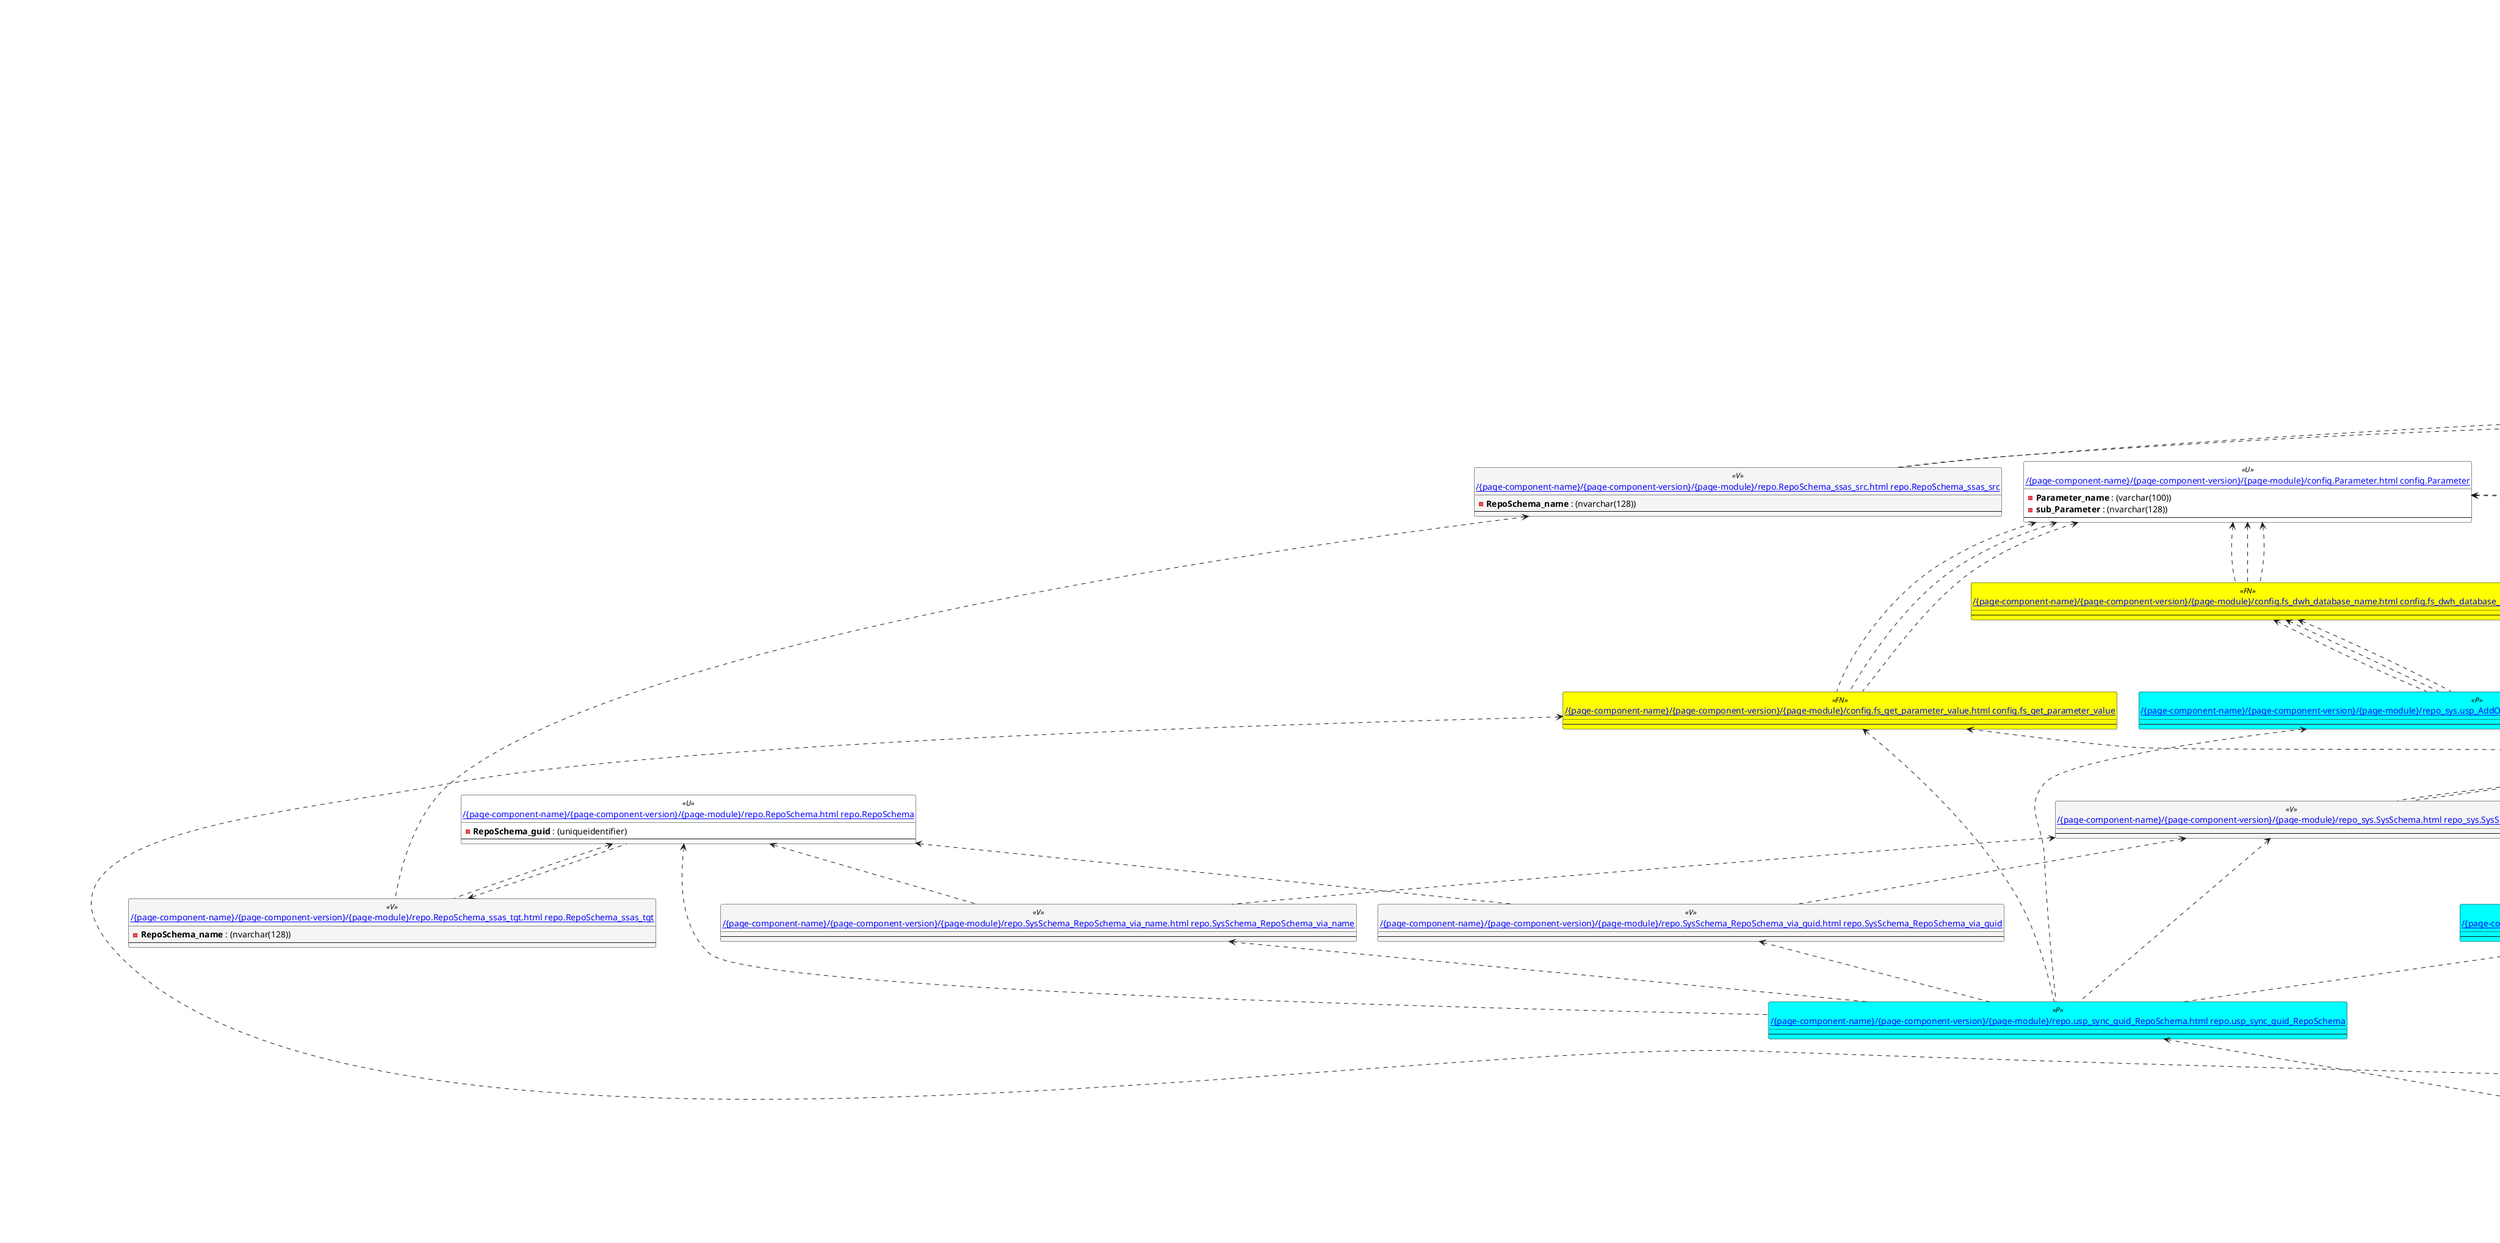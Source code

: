 @startuml
'Left to right direction
top to bottom direction
hide circle
'avoide "." issues:
set namespaceSeparator none


skinparam class {
  BackgroundColor White
  BackgroundColor<<FN>> Yellow
  BackgroundColor<<FS>> Yellow
  BackgroundColor<<FT>> LightGray
  BackgroundColor<<IF>> Yellow
  BackgroundColor<<IS>> Yellow
  BackgroundColor<<P>> Aqua
  BackgroundColor<<PC>> Aqua
  BackgroundColor<<SN>> Yellow
  BackgroundColor<<SO>> SlateBlue
  BackgroundColor<<TF>> LightGray
  BackgroundColor<<TR>> Tomato
  BackgroundColor<<U>> White
  BackgroundColor<<V>> WhiteSmoke
  BackgroundColor<<X>> Aqua
}


entity "[[{site-url}/{page-component-name}/{page-component-version}/{page-module}/config.fs_dwh_database_name.html config.fs_dwh_database_name]]" as config.fs_dwh_database_name << FN >> {
  --
}

entity "[[{site-url}/{page-component-name}/{page-component-version}/{page-module}/config.fs_get_parameter_value.html config.fs_get_parameter_value]]" as config.fs_get_parameter_value << FN >> {
  --
}

entity "[[{site-url}/{page-component-name}/{page-component-version}/{page-module}/config.ftv_dwh_database.html config.ftv_dwh_database]]" as config.ftv_dwh_database << IF >> {
  --
}

entity "[[{site-url}/{page-component-name}/{page-component-version}/{page-module}/config.ftv_get_parameter_value.html config.ftv_get_parameter_value]]" as config.ftv_get_parameter_value << IF >> {
  --
}

entity "[[{site-url}/{page-component-name}/{page-component-version}/{page-module}/config.Parameter.html config.Parameter]]" as config.Parameter << U >> {
  - **Parameter_name** : (varchar(100))
  - **sub_Parameter** : (nvarchar(128))
  --
}

entity "[[{site-url}/{page-component-name}/{page-component-version}/{page-module}/configT.spt_values.html configT.spt_values]]" as configT.spt_values << U >> {
  --
}

entity "[[{site-url}/{page-component-name}/{page-component-version}/{page-module}/configT.type.html configT.type]]" as configT.type << V >> {
  **type** : (nvarchar(128))
  --
}

entity "[[{site-url}/{page-component-name}/{page-component-version}/{page-module}/configT.type_level1type_level2type.html configT.type_level1type_level2type]]" as configT.type_level1type_level2type << V >> {
  **type** : (nvarchar(128))
  --
}

entity "[[{site-url}/{page-component-name}/{page-component-version}/{page-module}/logs.ExecutionLog.html logs.ExecutionLog]]" as logs.ExecutionLog << U >> {
  --
}

entity "[[{site-url}/{page-component-name}/{page-component-version}/{page-module}/logs.usp_ExecutionLog_insert.html logs.usp_ExecutionLog_insert]]" as logs.usp_ExecutionLog_insert << P >> {
  --
}

entity "[[{site-url}/{page-component-name}/{page-component-version}/{page-module}/property.fs_get_RepoObjectColumnProperty_nvarchar.html property.fs_get_RepoObjectColumnProperty_nvarchar]]" as property.fs_get_RepoObjectColumnProperty_nvarchar << FN >> {
  --
}

entity "[[{site-url}/{page-component-name}/{page-component-version}/{page-module}/property.RepoObjectColumnProperty.html property.RepoObjectColumnProperty]]" as property.RepoObjectColumnProperty << U >> {
  - **RepoObjectColumnProperty_id** : (int)
  --
}

entity "[[{site-url}/{page-component-name}/{page-component-version}/{page-module}/reference.RepoObjectColumnSource_virtual.html reference.RepoObjectColumnSource_virtual]]" as reference.RepoObjectColumnSource_virtual << U >> {
  - **RepoObjectColumn_guid** : (uniqueidentifier)
  - **Source_RepoObjectColumn_guid** : (uniqueidentifier)
  --
}

entity "[[{site-url}/{page-component-name}/{page-component-version}/{page-module}/reference.RepoObjectSource_virtual.html reference.RepoObjectSource_virtual]]" as reference.RepoObjectSource_virtual << U >> {
  - **RepoObject_guid** : (uniqueidentifier)
  - **Source_RepoObject_guid** : (uniqueidentifier)
  --
}

entity "[[{site-url}/{page-component-name}/{page-component-version}/{page-module}/repo.IndexColumn_virtual.html repo.IndexColumn_virtual]]" as repo.IndexColumn_virtual << U >> {
  - **index_guid** : (uniqueidentifier)
  - **index_column_id** : (int)
  --
}

entity "[[{site-url}/{page-component-name}/{page-component-version}/{page-module}/repo.RepoObject.html repo.RepoObject]]" as repo.RepoObject << U >> {
  - **RepoObject_guid** : (uniqueidentifier)
  --
}

entity "[[{site-url}/{page-component-name}/{page-component-version}/{page-module}/repo.RepoObject_persistence.html repo.RepoObject_persistence]]" as repo.RepoObject_persistence << U >> {
  - **target_RepoObject_guid** : (uniqueidentifier)
  --
}

entity "[[{site-url}/{page-component-name}/{page-component-version}/{page-module}/repo.RepoObject_RequiredRepoObjectMerge.html repo.RepoObject_RequiredRepoObjectMerge]]" as repo.RepoObject_RequiredRepoObjectMerge << V >> {
  - **RepoObject_guid** : (uniqueidentifier)
  --
}

entity "[[{site-url}/{page-component-name}/{page-component-version}/{page-module}/repo.RepoObject_SSAS_src.html repo.RepoObject_SSAS_src]]" as repo.RepoObject_SSAS_src << V >> {
  - **RepoObject_guid** : (uniqueidentifier)
  --
}

entity "[[{site-url}/{page-component-name}/{page-component-version}/{page-module}/repo.RepoObject_SSAS_tgt.html repo.RepoObject_SSAS_tgt]]" as repo.RepoObject_SSAS_tgt << V >> {
  - **RepoObject_guid** : (uniqueidentifier)
  --
}

entity "[[{site-url}/{page-component-name}/{page-component-version}/{page-module}/repo.RepoObjectColumn.html repo.RepoObjectColumn]]" as repo.RepoObjectColumn << U >> {
  - **RepoObjectColumn_guid** : (uniqueidentifier)
  --
}

entity "[[{site-url}/{page-component-name}/{page-component-version}/{page-module}/repo.RepoObjectColumn_gross.html repo.RepoObjectColumn_gross]]" as repo.RepoObjectColumn_gross << V >> {
  - **RepoObjectColumn_guid** : (uniqueidentifier)
  --
}

entity "[[{site-url}/{page-component-name}/{page-component-version}/{page-module}/repo.RepoObjectColumn_HistValidColums_setpoint.html repo.RepoObjectColumn_HistValidColums_setpoint]]" as repo.RepoObjectColumn_HistValidColums_setpoint << V >> {
  - **RepoObject_guid** : (uniqueidentifier)
  **RepoObjectColumn_name** : (sysname)
  --
}

entity "[[{site-url}/{page-component-name}/{page-component-version}/{page-module}/repo.RepoObjectColumn_RequiredRepoObjectColumnMerge.html repo.RepoObjectColumn_RequiredRepoObjectColumnMerge]]" as repo.RepoObjectColumn_RequiredRepoObjectColumnMerge << V >> {
  --
}

entity "[[{site-url}/{page-component-name}/{page-component-version}/{page-module}/repo.RepoObjectColumn_SSAS_src.html repo.RepoObjectColumn_SSAS_src]]" as repo.RepoObjectColumn_SSAS_src << V >> {
  - **RepoObjectColumn_guid** : (uniqueidentifier)
  --
}

entity "[[{site-url}/{page-component-name}/{page-component-version}/{page-module}/repo.RepoObjectColumn_SSAS_tgt.html repo.RepoObjectColumn_SSAS_tgt]]" as repo.RepoObjectColumn_SSAS_tgt << V >> {
  - **RepoObjectColumn_guid** : (uniqueidentifier)
  --
}

entity "[[{site-url}/{page-component-name}/{page-component-version}/{page-module}/repo.RepoSchema.html repo.RepoSchema]]" as repo.RepoSchema << U >> {
  - **RepoSchema_guid** : (uniqueidentifier)
  --
}

entity "[[{site-url}/{page-component-name}/{page-component-version}/{page-module}/repo.RepoSchema_ssas_src.html repo.RepoSchema_ssas_src]]" as repo.RepoSchema_ssas_src << V >> {
  - **RepoSchema_name** : (nvarchar(128))
  --
}

entity "[[{site-url}/{page-component-name}/{page-component-version}/{page-module}/repo.RepoSchema_ssas_tgt.html repo.RepoSchema_ssas_tgt]]" as repo.RepoSchema_ssas_tgt << V >> {
  - **RepoSchema_name** : (nvarchar(128))
  --
}

entity "[[{site-url}/{page-component-name}/{page-component-version}/{page-module}/repo.SysColumn_RepoObjectColumn_via_guid.html repo.SysColumn_RepoObjectColumn_via_guid]]" as repo.SysColumn_RepoObjectColumn_via_guid << V >> {
  --
}

entity "[[{site-url}/{page-component-name}/{page-component-version}/{page-module}/repo.SysColumn_RepoObjectColumn_via_name.html repo.SysColumn_RepoObjectColumn_via_name]]" as repo.SysColumn_RepoObjectColumn_via_name << V >> {
  --
}

entity "[[{site-url}/{page-component-name}/{page-component-version}/{page-module}/repo.SysObject_RepoObject_via_guid.html repo.SysObject_RepoObject_via_guid]]" as repo.SysObject_RepoObject_via_guid << V >> {
  --
}

entity "[[{site-url}/{page-component-name}/{page-component-version}/{page-module}/repo.SysObject_RepoObject_via_name.html repo.SysObject_RepoObject_via_name]]" as repo.SysObject_RepoObject_via_name << V >> {
  --
}

entity "[[{site-url}/{page-component-name}/{page-component-version}/{page-module}/repo.SysSchema_RepoSchema_via_guid.html repo.SysSchema_RepoSchema_via_guid]]" as repo.SysSchema_RepoSchema_via_guid << V >> {
  --
}

entity "[[{site-url}/{page-component-name}/{page-component-version}/{page-module}/repo.SysSchema_RepoSchema_via_name.html repo.SysSchema_RepoSchema_via_name]]" as repo.SysSchema_RepoSchema_via_name << V >> {
  --
}

entity "[[{site-url}/{page-component-name}/{page-component-version}/{page-module}/repo.usp_sync_guid.html repo.usp_sync_guid]]" as repo.usp_sync_guid << P >> {
  --
}

entity "[[{site-url}/{page-component-name}/{page-component-version}/{page-module}/repo.usp_sync_guid_RepoObject.html repo.usp_sync_guid_RepoObject]]" as repo.usp_sync_guid_RepoObject << P >> {
  --
}

entity "[[{site-url}/{page-component-name}/{page-component-version}/{page-module}/repo.usp_sync_guid_RepoObjectColumn.html repo.usp_sync_guid_RepoObjectColumn]]" as repo.usp_sync_guid_RepoObjectColumn << P >> {
  --
}

entity "[[{site-url}/{page-component-name}/{page-component-version}/{page-module}/repo.usp_sync_guid_RepoSchema.html repo.usp_sync_guid_RepoSchema]]" as repo.usp_sync_guid_RepoSchema << P >> {
  --
}

entity "[[{site-url}/{page-component-name}/{page-component-version}/{page-module}/repo_sys.ExtendedProperties.html repo_sys.ExtendedProperties]]" as repo_sys.ExtendedProperties << V >> {
  --
}

entity "[[{site-url}/{page-component-name}/{page-component-version}/{page-module}/repo_sys.SysColumn.html repo_sys.SysColumn]]" as repo_sys.SysColumn << V >> {
  --
}

entity "[[{site-url}/{page-component-name}/{page-component-version}/{page-module}/repo_sys.SysObject.html repo_sys.SysObject]]" as repo_sys.SysObject << V >> {
  --
}

entity "[[{site-url}/{page-component-name}/{page-component-version}/{page-module}/repo_sys.SysSchema.html repo_sys.SysSchema]]" as repo_sys.SysSchema << V >> {
  --
}

entity "[[{site-url}/{page-component-name}/{page-component-version}/{page-module}/repo_sys.usp_AddOrUpdateExtendedProperty.html repo_sys.usp_AddOrUpdateExtendedProperty]]" as repo_sys.usp_AddOrUpdateExtendedProperty << P >> {
  --
}

entity "[[{site-url}/{page-component-name}/{page-component-version}/{page-module}/ssas.model_json.html ssas.model_json]]" as ssas.model_json << U >> {
  - **databasename** : (nvarchar(128))
  --
}

entity "[[{site-url}/{page-component-name}/{page-component-version}/{page-module}/ssas.model_json_10.html ssas.model_json_10]]" as ssas.model_json_10 << V >> {
  - **databasename** : (nvarchar(128))
  --
}

entity "[[{site-url}/{page-component-name}/{page-component-version}/{page-module}/ssas.model_json_20.html ssas.model_json_20]]" as ssas.model_json_20 << V >> {
  - **databasename** : (nvarchar(128))
  --
}

entity "[[{site-url}/{page-component-name}/{page-component-version}/{page-module}/ssas.model_json_201_descriptions_multiline.html ssas.model_json_201_descriptions_multiline]]" as ssas.model_json_201_descriptions_multiline << V >> {
  --
}

entity "[[{site-url}/{page-component-name}/{page-component-version}/{page-module}/ssas.model_json_2011_descriptions_StrAgg.html ssas.model_json_2011_descriptions_StrAgg]]" as ssas.model_json_2011_descriptions_StrAgg << V >> {
  --
}

entity "[[{site-url}/{page-component-name}/{page-component-version}/{page-module}/ssas.model_json_31_tables.html ssas.model_json_31_tables]]" as ssas.model_json_31_tables << V >> {
  - **databasename** : (nvarchar(128))
  **tables_name** : (nvarchar(128))
  --
}

entity "[[{site-url}/{page-component-name}/{page-component-version}/{page-module}/ssas.model_json_31_tables_T.html ssas.model_json_31_tables_T]]" as ssas.model_json_31_tables_T << U >> {
  - **databasename** : (nvarchar(128))
  **tables_name** : (nvarchar(128))
  --
}

entity "[[{site-url}/{page-component-name}/{page-component-version}/{page-module}/ssas.model_json_311_tables_columns.html ssas.model_json_311_tables_columns]]" as ssas.model_json_311_tables_columns << V >> {
  - **databasename** : (nvarchar(128))
  - **tables_name** : (nvarchar(128))
  **tables_columns_name** : (nvarchar(128))
  --
}

entity "[[{site-url}/{page-component-name}/{page-component-version}/{page-module}/ssas.model_json_311_tables_columns_T.html ssas.model_json_311_tables_columns_T]]" as ssas.model_json_311_tables_columns_T << U >> {
  - **databasename** : (nvarchar(128))
  - **tables_name** : (nvarchar(128))
  **tables_columns_name** : (nvarchar(128))
  --
}

entity "[[{site-url}/{page-component-name}/{page-component-version}/{page-module}/ssas.model_json_3111_tables_columns_descriptions_multiline.html ssas.model_json_3111_tables_columns_descriptions_multiline]]" as ssas.model_json_3111_tables_columns_descriptions_multiline << V >> {
  - **databasename** : (nvarchar(128))
  - **tables_name** : (nvarchar(128))
  - **tables_columns_name** : (nvarchar(128))
  --
}

entity "[[{site-url}/{page-component-name}/{page-component-version}/{page-module}/ssas.model_json_31111_tables_columns_descriptions_StrAgg.html ssas.model_json_31111_tables_columns_descriptions_StrAgg]]" as ssas.model_json_31111_tables_columns_descriptions_StrAgg << V >> {
  - **databasename** : (nvarchar(128))
  - **tables_name** : (nvarchar(128))
  - **tables_columns_name** : (nvarchar(128))
  --
}

entity "[[{site-url}/{page-component-name}/{page-component-version}/{page-module}/ssas.model_json_3112_tables_columns_expressions_multiline.html ssas.model_json_3112_tables_columns_expressions_multiline]]" as ssas.model_json_3112_tables_columns_expressions_multiline << V >> {
  - **databasename** : (nvarchar(128))
  - **tables_name** : (nvarchar(128))
  - **tables_columns_name** : (nvarchar(128))
  --
}

entity "[[{site-url}/{page-component-name}/{page-component-version}/{page-module}/ssas.model_json_31121_tables_columns_expressions_StrAgg.html ssas.model_json_31121_tables_columns_expressions_StrAgg]]" as ssas.model_json_31121_tables_columns_expressions_StrAgg << V >> {
  - **databasename** : (nvarchar(128))
  - **tables_name** : (nvarchar(128))
  - **tables_columns_name** : (nvarchar(128))
  --
}

entity "[[{site-url}/{page-component-name}/{page-component-version}/{page-module}/sys_dwh.columns.html sys_dwh.columns]]" as sys_dwh.columns << SN >> {
  --
}

entity "[[{site-url}/{page-component-name}/{page-component-version}/{page-module}/sys_dwh.computed_columns.html sys_dwh.computed_columns]]" as sys_dwh.computed_columns << SN >> {
  --
}

entity "[[{site-url}/{page-component-name}/{page-component-version}/{page-module}/sys_dwh.default_constraints.html sys_dwh.default_constraints]]" as sys_dwh.default_constraints << SN >> {
  --
}

entity "[[{site-url}/{page-component-name}/{page-component-version}/{page-module}/sys_dwh.extended_properties.html sys_dwh.extended_properties]]" as sys_dwh.extended_properties << SN >> {
  --
}

entity "[[{site-url}/{page-component-name}/{page-component-version}/{page-module}/sys_dwh.identity_columns.html sys_dwh.identity_columns]]" as sys_dwh.identity_columns << SN >> {
  --
}

entity "[[{site-url}/{page-component-name}/{page-component-version}/{page-module}/sys_dwh.indexes.html sys_dwh.indexes]]" as sys_dwh.indexes << SN >> {
  --
}

entity "[[{site-url}/{page-component-name}/{page-component-version}/{page-module}/sys_dwh.objects.html sys_dwh.objects]]" as sys_dwh.objects << SN >> {
  --
}

entity "[[{site-url}/{page-component-name}/{page-component-version}/{page-module}/sys_dwh.parameters.html sys_dwh.parameters]]" as sys_dwh.parameters << SN >> {
  --
}

entity "[[{site-url}/{page-component-name}/{page-component-version}/{page-module}/sys_dwh.schemas.html sys_dwh.schemas]]" as sys_dwh.schemas << SN >> {
  --
}

entity "[[{site-url}/{page-component-name}/{page-component-version}/{page-module}/sys_dwh.sql_modules.html sys_dwh.sql_modules]]" as sys_dwh.sql_modules << SN >> {
  --
}

entity "[[{site-url}/{page-component-name}/{page-component-version}/{page-module}/sys_dwh.tables.html sys_dwh.tables]]" as sys_dwh.tables << SN >> {
  --
}

entity "[[{site-url}/{page-component-name}/{page-component-version}/{page-module}/sys_dwh.types.html sys_dwh.types]]" as sys_dwh.types << SN >> {
  --
}

config.fs_dwh_database_name <.. repo_sys.usp_AddOrUpdateExtendedProperty
config.fs_dwh_database_name <.. repo_sys.usp_AddOrUpdateExtendedProperty
config.fs_dwh_database_name <.. repo_sys.usp_AddOrUpdateExtendedProperty
config.fs_get_parameter_value <.. repo.usp_sync_guid_RepoObject
config.fs_get_parameter_value <.. repo.usp_sync_guid_RepoObjectColumn
config.fs_get_parameter_value <.. repo.usp_sync_guid_RepoSchema
config.ftv_dwh_database <.. repo_sys.SysColumn
config.ftv_dwh_database <.. repo_sys.ExtendedProperties
config.ftv_dwh_database <.. repo_sys.ExtendedProperties
config.ftv_dwh_database <.. repo_sys.ExtendedProperties
config.ftv_get_parameter_value <.. repo.RepoObjectColumn_HistValidColums_setpoint
config.Parameter <.. config.fs_get_parameter_value
config.Parameter <.. config.fs_get_parameter_value
config.Parameter <.. config.fs_get_parameter_value
config.Parameter <.. config.fs_dwh_database_name
config.Parameter <.. config.fs_dwh_database_name
config.Parameter <.. config.fs_dwh_database_name
config.Parameter <.. config.ftv_dwh_database
config.Parameter <.. config.ftv_get_parameter_value
configT.spt_values <.. configT.type
configT.spt_values <.. configT.type
configT.type <.. configT.type_level1type_level2type
configT.type <.. configT.type_level1type_level2type
configT.type_level1type_level2type <.. repo.usp_sync_guid_RepoObject
configT.type_level1type_level2type <.. repo.usp_sync_guid_RepoObjectColumn
logs.ExecutionLog <.. logs.usp_ExecutionLog_insert
logs.usp_ExecutionLog_insert <.. repo.usp_sync_guid_RepoObject
logs.usp_ExecutionLog_insert <.. repo.usp_sync_guid_RepoObjectColumn
logs.usp_ExecutionLog_insert <.. repo.usp_sync_guid_RepoSchema
logs.usp_ExecutionLog_insert <.. repo.usp_sync_guid
property.fs_get_RepoObjectColumnProperty_nvarchar <.. repo.RepoObjectColumn_gross
property.RepoObjectColumnProperty <.. property.fs_get_RepoObjectColumnProperty_nvarchar
reference.RepoObjectColumnSource_virtual <.. repo.usp_sync_guid_RepoObjectColumn
reference.RepoObjectSource_virtual <.. repo.usp_sync_guid_RepoObject
repo.IndexColumn_virtual <.. repo.usp_sync_guid_RepoObjectColumn
repo.RepoObject <.. repo.usp_sync_guid_RepoObject
repo.RepoObject <.. repo.usp_sync_guid_RepoObjectColumn
repo.RepoObject <.. repo.SysObject_RepoObject_via_name
repo.RepoObject <.. repo.SysObject_RepoObject_via_guid
repo.RepoObject <.. repo.SysColumn_RepoObjectColumn_via_guid
repo.RepoObject <.. repo.SysColumn_RepoObjectColumn_via_name
repo.RepoObject <.. repo.RepoObjectColumn_gross
repo.RepoObject <.. repo.RepoObject_RequiredRepoObjectMerge
repo.RepoObject <.. repo.RepoObject_SSAS_tgt
repo.RepoObject <.. repo.RepoObject_SSAS_tgt
repo.RepoObject_persistence <.. repo.RepoObjectColumn_HistValidColums_setpoint
repo.RepoObject_persistence <.. repo.RepoObjectColumn_gross
repo.RepoObject_persistence <.. repo.usp_sync_guid_RepoObject
repo.RepoObject_persistence <.. repo.usp_sync_guid_RepoObjectColumn
repo.RepoObject_RequiredRepoObjectMerge <.. repo.usp_sync_guid_RepoObject
repo.RepoObject_SSAS_src <.. repo.RepoObject_SSAS_tgt
repo.RepoObject_SSAS_src <.. repo.RepoObject_SSAS_tgt
repo.RepoObject_SSAS_tgt <.. repo.RepoObjectColumn_SSAS_tgt
repo.RepoObject_SSAS_tgt <.. repo.RepoObject
repo.RepoObject_SSAS_tgt <.. repo.RepoObject
repo.RepoObjectColumn <.. repo.SysColumn_RepoObjectColumn_via_guid
repo.RepoObjectColumn <.. repo.SysColumn_RepoObjectColumn_via_name
repo.RepoObjectColumn <.. repo.RepoObjectColumn_gross
repo.RepoObjectColumn <.. repo.RepoObjectColumn_RequiredRepoObjectColumnMerge
repo.RepoObjectColumn <.. repo.usp_sync_guid_RepoObjectColumn
repo.RepoObjectColumn <.. repo.RepoObjectColumn_SSAS_tgt
repo.RepoObjectColumn_gross <.. repo.usp_sync_guid_RepoObjectColumn
repo.RepoObjectColumn_HistValidColums_setpoint <.. repo.usp_sync_guid_RepoObjectColumn
repo.RepoObjectColumn_RequiredRepoObjectColumnMerge <.. repo.usp_sync_guid_RepoObjectColumn
repo.RepoObjectColumn_SSAS_src <.. repo.RepoObjectColumn_SSAS_tgt
repo.RepoObjectColumn_SSAS_tgt <.. repo.RepoObject_SSAS_tgt
repo.RepoObjectColumn_SSAS_tgt <.. repo.RepoObject_SSAS_tgt
repo.RepoObjectColumn_SSAS_tgt <.. repo.RepoObjectColumn
repo.RepoSchema <.. repo.SysSchema_RepoSchema_via_guid
repo.RepoSchema <.. repo.SysSchema_RepoSchema_via_name
repo.RepoSchema <.. repo.usp_sync_guid_RepoSchema
repo.RepoSchema <.. repo.RepoSchema_ssas_tgt
repo.RepoSchema_ssas_src <.. repo.RepoSchema_ssas_tgt
repo.RepoSchema_ssas_tgt <.. repo.RepoSchema
repo.SysColumn_RepoObjectColumn_via_guid <.. repo.usp_sync_guid_RepoObjectColumn
repo.SysColumn_RepoObjectColumn_via_name <.. repo.usp_sync_guid_RepoObjectColumn
repo.SysObject_RepoObject_via_guid <.. repo.usp_sync_guid_RepoObject
repo.SysObject_RepoObject_via_name <.. repo.usp_sync_guid_RepoObject
repo.SysSchema_RepoSchema_via_guid <.. repo.usp_sync_guid_RepoSchema
repo.SysSchema_RepoSchema_via_name <.. repo.usp_sync_guid_RepoSchema
repo.usp_sync_guid_RepoObject <.. repo.usp_sync_guid
repo.usp_sync_guid_RepoObjectColumn <.. repo.usp_sync_guid
repo.usp_sync_guid_RepoSchema <.. repo.usp_sync_guid
repo_sys.ExtendedProperties <.. repo_sys.SysObject
repo_sys.ExtendedProperties <.. repo_sys.SysColumn
repo_sys.ExtendedProperties <.. repo_sys.SysSchema
repo_sys.SysColumn <.. repo.SysColumn_RepoObjectColumn_via_guid
repo_sys.SysColumn <.. repo.SysColumn_RepoObjectColumn_via_name
repo_sys.SysColumn <.. repo.usp_sync_guid_RepoObjectColumn
repo_sys.SysObject <.. repo.usp_sync_guid_RepoObject
repo_sys.SysObject <.. repo.SysObject_RepoObject_via_name
repo_sys.SysObject <.. repo.SysObject_RepoObject_via_guid
repo_sys.SysObject <.. repo_sys.SysColumn
repo_sys.SysSchema <.. repo.SysSchema_RepoSchema_via_guid
repo_sys.SysSchema <.. repo.SysSchema_RepoSchema_via_name
repo_sys.SysSchema <.. repo.usp_sync_guid_RepoSchema
repo_sys.usp_AddOrUpdateExtendedProperty <.. repo.usp_sync_guid_RepoObject
repo_sys.usp_AddOrUpdateExtendedProperty <.. repo.usp_sync_guid_RepoObjectColumn
repo_sys.usp_AddOrUpdateExtendedProperty <.. repo.usp_sync_guid_RepoSchema
ssas.model_json <.. ssas.model_json_10
ssas.model_json_10 <.. ssas.model_json_20
ssas.model_json_20 <.. ssas.model_json_31_tables
ssas.model_json_20 <.. ssas.model_json_31_tables
ssas.model_json_20 <.. ssas.model_json_31_tables
ssas.model_json_20 <.. ssas.model_json_201_descriptions_multiline
ssas.model_json_20 <.. repo.RepoSchema_ssas_src
ssas.model_json_201_descriptions_multiline <.. ssas.model_json_2011_descriptions_StrAgg
ssas.model_json_2011_descriptions_StrAgg <.. repo.RepoSchema_ssas_src
ssas.model_json_31_tables <.. ssas.model_json_31_tables_T
ssas.model_json_31_tables <.. ssas.model_json_31_tables_T
ssas.model_json_31_tables <.. ssas.model_json_31_tables_T
ssas.model_json_31_tables_T <.. ssas.model_json_311_tables_columns
ssas.model_json_31_tables_T <.. repo.RepoObject_SSAS_src
ssas.model_json_31_tables_T <.. repo.RepoObject_SSAS_src
ssas.model_json_311_tables_columns <.. ssas.model_json_311_tables_columns_T
ssas.model_json_311_tables_columns_T <.. repo.RepoObjectColumn_gross
ssas.model_json_311_tables_columns_T <.. repo.RepoObjectColumn_SSAS_src
ssas.model_json_311_tables_columns_T <.. ssas.model_json_3111_tables_columns_descriptions_multiline
ssas.model_json_311_tables_columns_T <.. ssas.model_json_3112_tables_columns_expressions_multiline
ssas.model_json_3111_tables_columns_descriptions_multiline <.. ssas.model_json_31111_tables_columns_descriptions_StrAgg
ssas.model_json_31111_tables_columns_descriptions_StrAgg <.. repo.RepoObjectColumn_gross
ssas.model_json_3112_tables_columns_expressions_multiline <.. ssas.model_json_31121_tables_columns_expressions_StrAgg
ssas.model_json_31121_tables_columns_expressions_StrAgg <.. repo.RepoObjectColumn_gross
sys_dwh.columns <.. repo_sys.SysColumn
sys_dwh.columns <.. repo_sys.ExtendedProperties
sys_dwh.columns <.. repo_sys.ExtendedProperties
sys_dwh.columns <.. repo_sys.ExtendedProperties
sys_dwh.computed_columns <.. repo_sys.SysColumn
sys_dwh.default_constraints <.. repo_sys.SysColumn
sys_dwh.extended_properties <.. repo_sys.ExtendedProperties
sys_dwh.extended_properties <.. repo_sys.ExtendedProperties
sys_dwh.extended_properties <.. repo_sys.ExtendedProperties
sys_dwh.identity_columns <.. repo_sys.SysColumn
sys_dwh.indexes <.. repo_sys.ExtendedProperties
sys_dwh.indexes <.. repo_sys.ExtendedProperties
sys_dwh.indexes <.. repo_sys.ExtendedProperties
sys_dwh.objects <.. repo_sys.ExtendedProperties
sys_dwh.objects <.. repo_sys.ExtendedProperties
sys_dwh.objects <.. repo_sys.ExtendedProperties
sys_dwh.objects <.. repo_sys.SysObject
sys_dwh.parameters <.. repo_sys.ExtendedProperties
sys_dwh.parameters <.. repo_sys.ExtendedProperties
sys_dwh.parameters <.. repo_sys.ExtendedProperties
sys_dwh.schemas <.. repo_sys.ExtendedProperties
sys_dwh.schemas <.. repo_sys.ExtendedProperties
sys_dwh.schemas <.. repo_sys.ExtendedProperties
sys_dwh.schemas <.. repo_sys.SysObject
sys_dwh.schemas <.. repo_sys.SysSchema
sys_dwh.sql_modules <.. repo_sys.SysObject
sys_dwh.tables <.. repo_sys.SysObject
sys_dwh.types <.. repo_sys.SysColumn
footer
to view a reduced diagram in original size and to be able to click on the links:
open the diagram in a new tab via the Context menu.
end footer

@enduml

